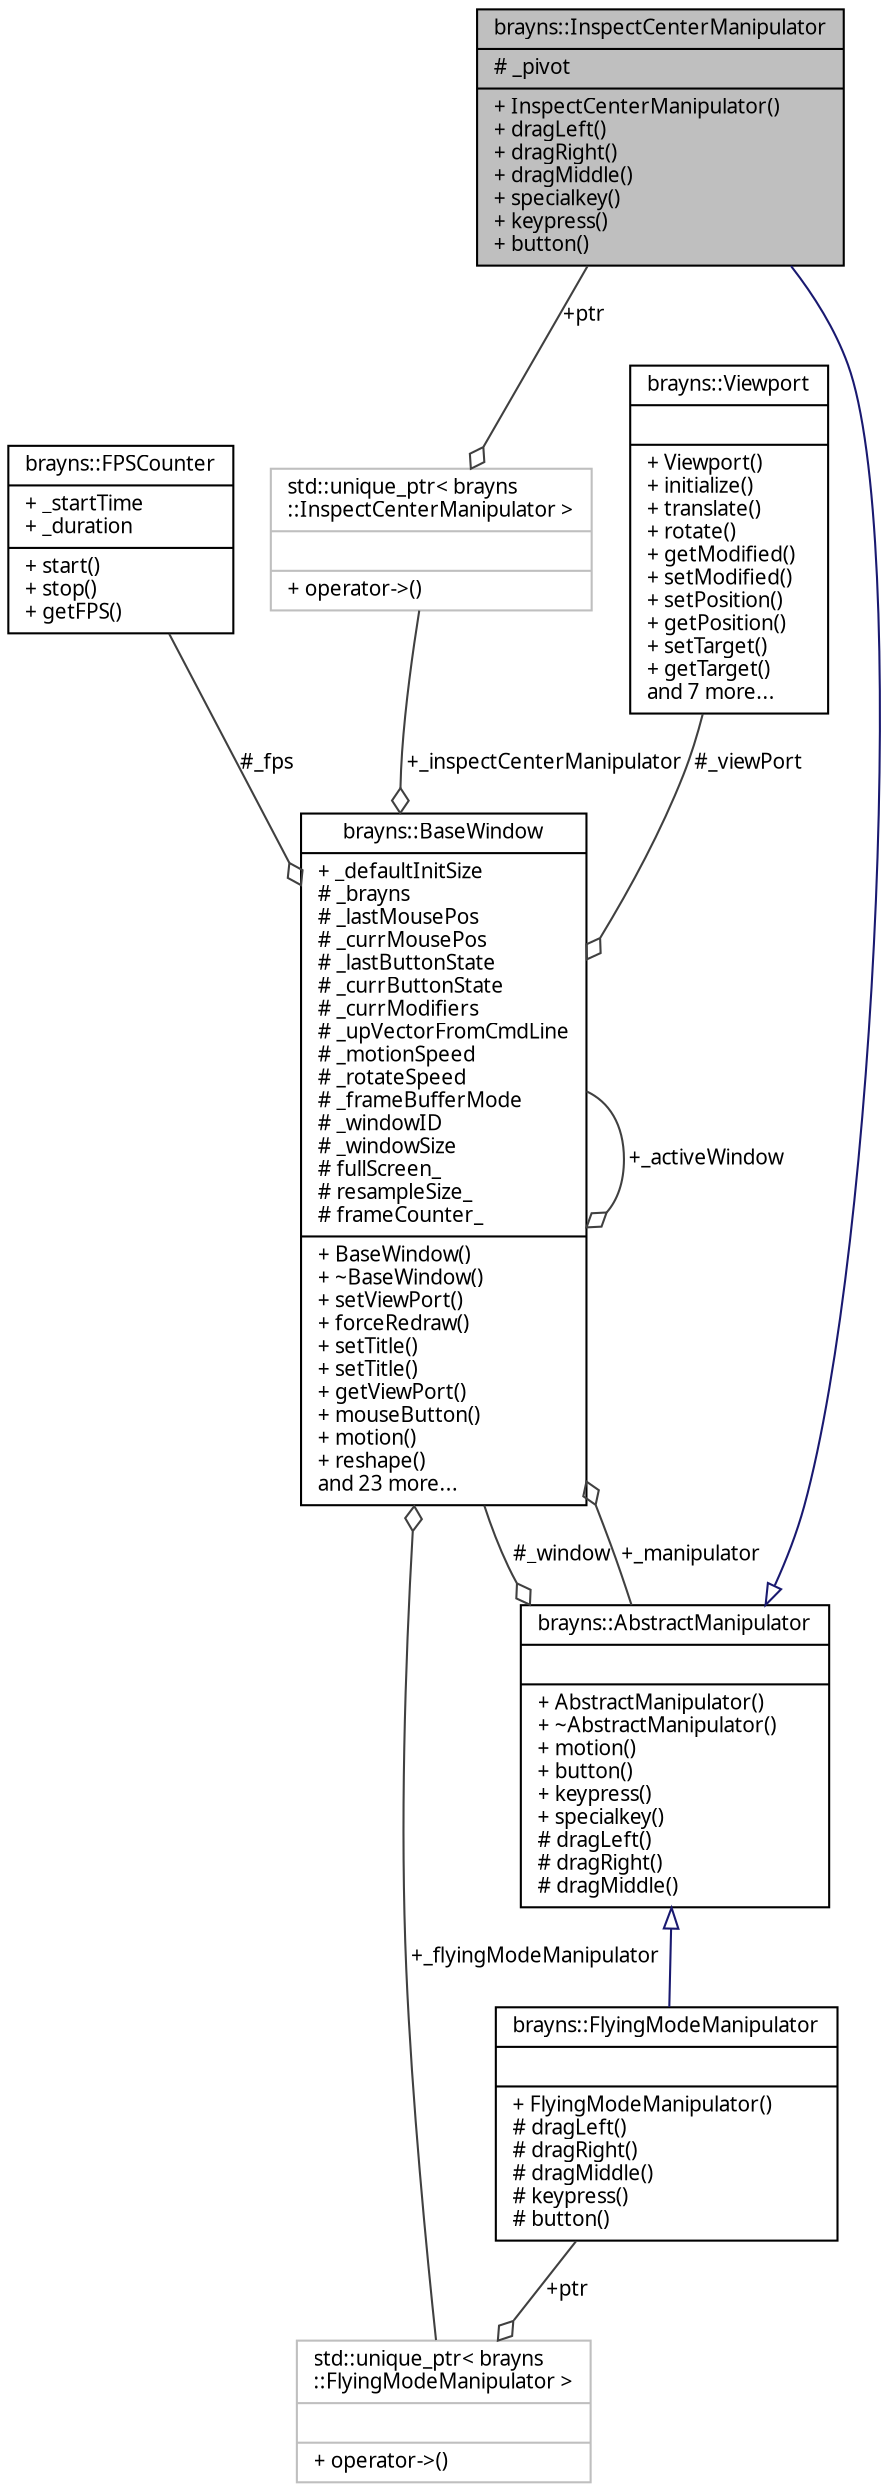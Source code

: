 digraph "brayns::InspectCenterManipulator"
{
  edge [fontname="Sans",fontsize="10",labelfontname="Sans",labelfontsize="10"];
  node [fontname="Sans",fontsize="10",shape=record];
  Node1 [label="{brayns::InspectCenterManipulator\n|# _pivot\l|+ InspectCenterManipulator()\l+ dragLeft()\l+ dragRight()\l+ dragMiddle()\l+ specialkey()\l+ keypress()\l+ button()\l}",height=0.2,width=0.4,color="black", fillcolor="grey75", style="filled" fontcolor="black"];
  Node2 -> Node1 [dir="back",color="midnightblue",fontsize="10",style="solid",arrowtail="onormal",fontname="Sans"];
  Node2 [label="{brayns::AbstractManipulator\n||+ AbstractManipulator()\l+ ~AbstractManipulator()\l+ motion()\l+ button()\l+ keypress()\l+ specialkey()\l# dragLeft()\l# dragRight()\l# dragMiddle()\l}",height=0.2,width=0.4,color="black", fillcolor="white", style="filled",URL="$classbrayns_1_1_abstract_manipulator.html",tooltip="Base class for camera manipulators. "];
  Node3 -> Node2 [color="grey25",fontsize="10",style="solid",label=" #_window" ,arrowhead="odiamond",fontname="Sans"];
  Node3 [label="{brayns::BaseWindow\n|+ _defaultInitSize\l# _brayns\l# _lastMousePos\l# _currMousePos\l# _lastButtonState\l# _currButtonState\l# _currModifiers\l# _upVectorFromCmdLine\l# _motionSpeed\l# _rotateSpeed\l# _frameBufferMode\l# _windowID\l# _windowSize\l# fullScreen_\l# resampleSize_\l# frameCounter_\l|+ BaseWindow()\l+ ~BaseWindow()\l+ setViewPort()\l+ forceRedraw()\l+ setTitle()\l+ setTitle()\l+ getViewPort()\l+ mouseButton()\l+ motion()\l+ reshape()\land 23 more...\l}",height=0.2,width=0.4,color="black", fillcolor="white", style="filled",URL="$classbrayns_1_1_base_window.html"];
  Node4 -> Node3 [color="grey25",fontsize="10",style="solid",label=" #_fps" ,arrowhead="odiamond",fontname="Sans"];
  Node4 [label="{brayns::FPSCounter\n|+ _startTime\l+ _duration\l|+ start()\l+ stop()\l+ getFPS()\l}",height=0.2,width=0.4,color="black", fillcolor="white", style="filled",URL="$structbrayns_1_1_f_p_s_counter.html"];
  Node2 -> Node3 [color="grey25",fontsize="10",style="solid",label=" +_manipulator" ,arrowhead="odiamond",fontname="Sans"];
  Node5 -> Node3 [color="grey25",fontsize="10",style="solid",label=" +_inspectCenterManipulator" ,arrowhead="odiamond",fontname="Sans"];
  Node5 [label="{std::unique_ptr\< brayns\l::InspectCenterManipulator \>\n||+ operator-\>()\l}",height=0.2,width=0.4,color="grey75", fillcolor="white", style="filled"];
  Node1 -> Node5 [color="grey25",fontsize="10",style="solid",label=" +ptr" ,arrowhead="odiamond",fontname="Sans"];
  Node3 -> Node3 [color="grey25",fontsize="10",style="solid",label=" +_activeWindow" ,arrowhead="odiamond",fontname="Sans"];
  Node6 -> Node3 [color="grey25",fontsize="10",style="solid",label=" #_viewPort" ,arrowhead="odiamond",fontname="Sans"];
  Node6 [label="{brayns::Viewport\n||+ Viewport()\l+ initialize()\l+ translate()\l+ rotate()\l+ getModified()\l+ setModified()\l+ setPosition()\l+ getPosition()\l+ setTarget()\l+ getTarget()\land 7 more...\l}",height=0.2,width=0.4,color="black", fillcolor="white", style="filled",URL="$classbrayns_1_1_viewport.html"];
  Node7 -> Node3 [color="grey25",fontsize="10",style="solid",label=" +_flyingModeManipulator" ,arrowhead="odiamond",fontname="Sans"];
  Node7 [label="{std::unique_ptr\< brayns\l::FlyingModeManipulator \>\n||+ operator-\>()\l}",height=0.2,width=0.4,color="grey75", fillcolor="white", style="filled"];
  Node8 -> Node7 [color="grey25",fontsize="10",style="solid",label=" +ptr" ,arrowhead="odiamond",fontname="Sans"];
  Node8 [label="{brayns::FlyingModeManipulator\n||+ FlyingModeManipulator()\l# dragLeft()\l# dragRight()\l# dragMiddle()\l# keypress()\l# button()\l}",height=0.2,width=0.4,color="black", fillcolor="white", style="filled",URL="$classbrayns_1_1_flying_mode_manipulator.html",tooltip="Defines a flying mode camera manipulator, like in a flight simulator! "];
  Node2 -> Node8 [dir="back",color="midnightblue",fontsize="10",style="solid",arrowtail="onormal",fontname="Sans"];
}
